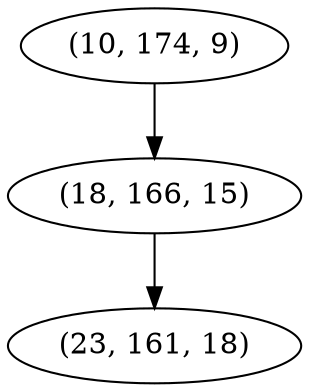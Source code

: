 digraph tree {
    "(10, 174, 9)";
    "(18, 166, 15)";
    "(23, 161, 18)";
    "(10, 174, 9)" -> "(18, 166, 15)";
    "(18, 166, 15)" -> "(23, 161, 18)";
}
